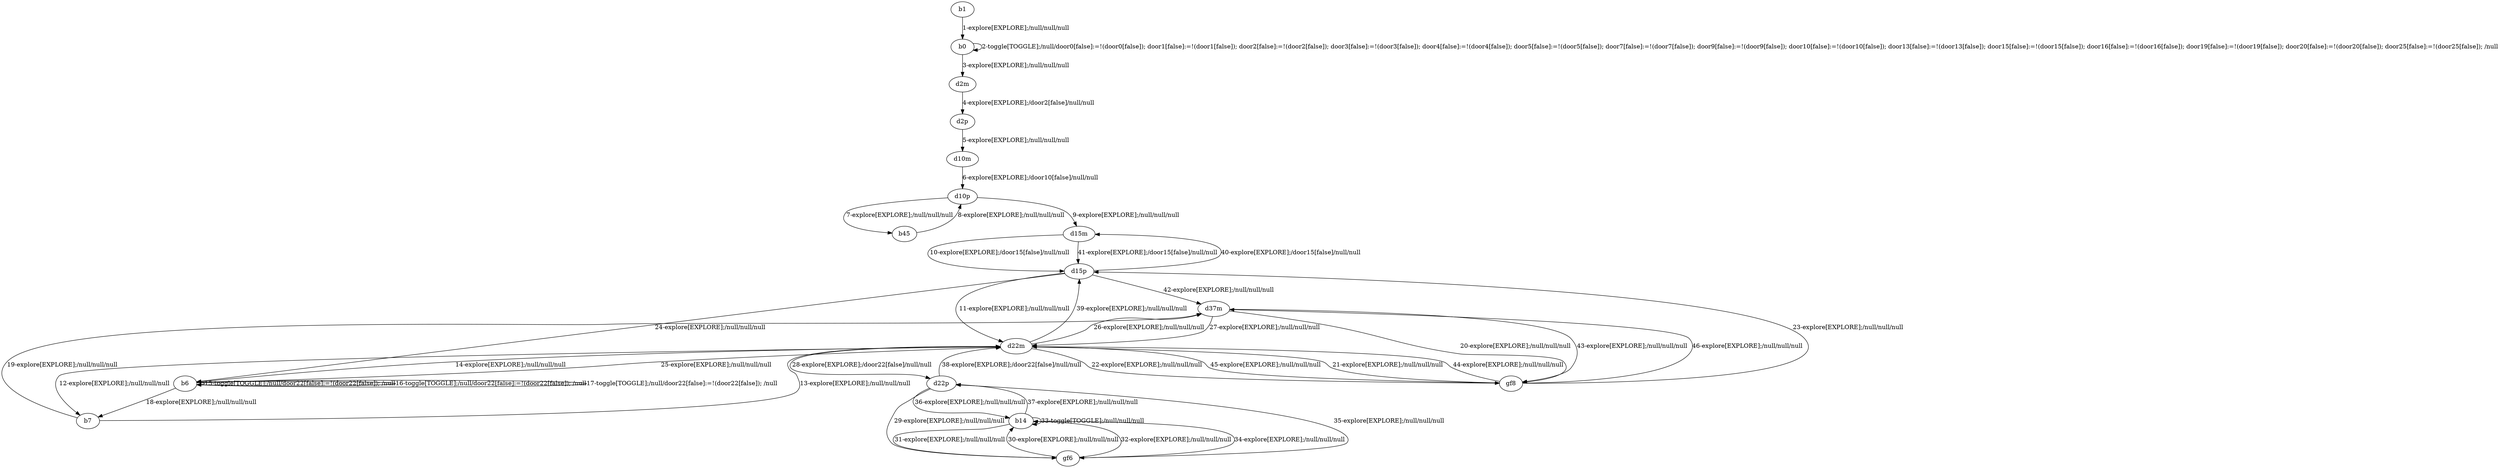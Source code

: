 # Total number of goals covered by this test: 7
# b14 --> b14
# d22p --> b14
# d22p --> gf6
# b14 --> gf6
# b14 --> d22p
# gf6 --> b14
# gf6 --> d22p

digraph g {
"b1" -> "b0" [label = "1-explore[EXPLORE];/null/null/null"];
"b0" -> "b0" [label = "2-toggle[TOGGLE];/null/door0[false]:=!(door0[false]); door1[false]:=!(door1[false]); door2[false]:=!(door2[false]); door3[false]:=!(door3[false]); door4[false]:=!(door4[false]); door5[false]:=!(door5[false]); door7[false]:=!(door7[false]); door9[false]:=!(door9[false]); door10[false]:=!(door10[false]); door13[false]:=!(door13[false]); door15[false]:=!(door15[false]); door16[false]:=!(door16[false]); door19[false]:=!(door19[false]); door20[false]:=!(door20[false]); door25[false]:=!(door25[false]); /null"];
"b0" -> "d2m" [label = "3-explore[EXPLORE];/null/null/null"];
"d2m" -> "d2p" [label = "4-explore[EXPLORE];/door2[false]/null/null"];
"d2p" -> "d10m" [label = "5-explore[EXPLORE];/null/null/null"];
"d10m" -> "d10p" [label = "6-explore[EXPLORE];/door10[false]/null/null"];
"d10p" -> "b45" [label = "7-explore[EXPLORE];/null/null/null"];
"b45" -> "d10p" [label = "8-explore[EXPLORE];/null/null/null"];
"d10p" -> "d15m" [label = "9-explore[EXPLORE];/null/null/null"];
"d15m" -> "d15p" [label = "10-explore[EXPLORE];/door15[false]/null/null"];
"d15p" -> "d22m" [label = "11-explore[EXPLORE];/null/null/null"];
"d22m" -> "b7" [label = "12-explore[EXPLORE];/null/null/null"];
"b7" -> "d22m" [label = "13-explore[EXPLORE];/null/null/null"];
"d22m" -> "b6" [label = "14-explore[EXPLORE];/null/null/null"];
"b6" -> "b6" [label = "15-toggle[TOGGLE];/null/door22[false]:=!(door22[false]); /null"];
"b6" -> "b6" [label = "16-toggle[TOGGLE];/null/door22[false]:=!(door22[false]); /null"];
"b6" -> "b6" [label = "17-toggle[TOGGLE];/null/door22[false]:=!(door22[false]); /null"];
"b6" -> "b7" [label = "18-explore[EXPLORE];/null/null/null"];
"b7" -> "d37m" [label = "19-explore[EXPLORE];/null/null/null"];
"d37m" -> "gf8" [label = "20-explore[EXPLORE];/null/null/null"];
"gf8" -> "d22m" [label = "21-explore[EXPLORE];/null/null/null"];
"d22m" -> "gf8" [label = "22-explore[EXPLORE];/null/null/null"];
"gf8" -> "d15p" [label = "23-explore[EXPLORE];/null/null/null"];
"d15p" -> "b6" [label = "24-explore[EXPLORE];/null/null/null"];
"b6" -> "d22m" [label = "25-explore[EXPLORE];/null/null/null"];
"d22m" -> "d37m" [label = "26-explore[EXPLORE];/null/null/null"];
"d37m" -> "d22m" [label = "27-explore[EXPLORE];/null/null/null"];
"d22m" -> "d22p" [label = "28-explore[EXPLORE];/door22[false]/null/null"];
"d22p" -> "gf6" [label = "29-explore[EXPLORE];/null/null/null"];
"gf6" -> "b14" [label = "30-explore[EXPLORE];/null/null/null"];
"b14" -> "gf6" [label = "31-explore[EXPLORE];/null/null/null"];
"gf6" -> "b14" [label = "32-explore[EXPLORE];/null/null/null"];
"b14" -> "b14" [label = "33-toggle[TOGGLE];/null/null/null"];
"b14" -> "gf6" [label = "34-explore[EXPLORE];/null/null/null"];
"gf6" -> "d22p" [label = "35-explore[EXPLORE];/null/null/null"];
"d22p" -> "b14" [label = "36-explore[EXPLORE];/null/null/null"];
"b14" -> "d22p" [label = "37-explore[EXPLORE];/null/null/null"];
"d22p" -> "d22m" [label = "38-explore[EXPLORE];/door22[false]/null/null"];
"d22m" -> "d15p" [label = "39-explore[EXPLORE];/null/null/null"];
"d15p" -> "d15m" [label = "40-explore[EXPLORE];/door15[false]/null/null"];
"d15m" -> "d15p" [label = "41-explore[EXPLORE];/door15[false]/null/null"];
"d15p" -> "d37m" [label = "42-explore[EXPLORE];/null/null/null"];
"d37m" -> "gf8" [label = "43-explore[EXPLORE];/null/null/null"];
"gf8" -> "d22m" [label = "44-explore[EXPLORE];/null/null/null"];
"d22m" -> "gf8" [label = "45-explore[EXPLORE];/null/null/null"];
"gf8" -> "d37m" [label = "46-explore[EXPLORE];/null/null/null"];
}